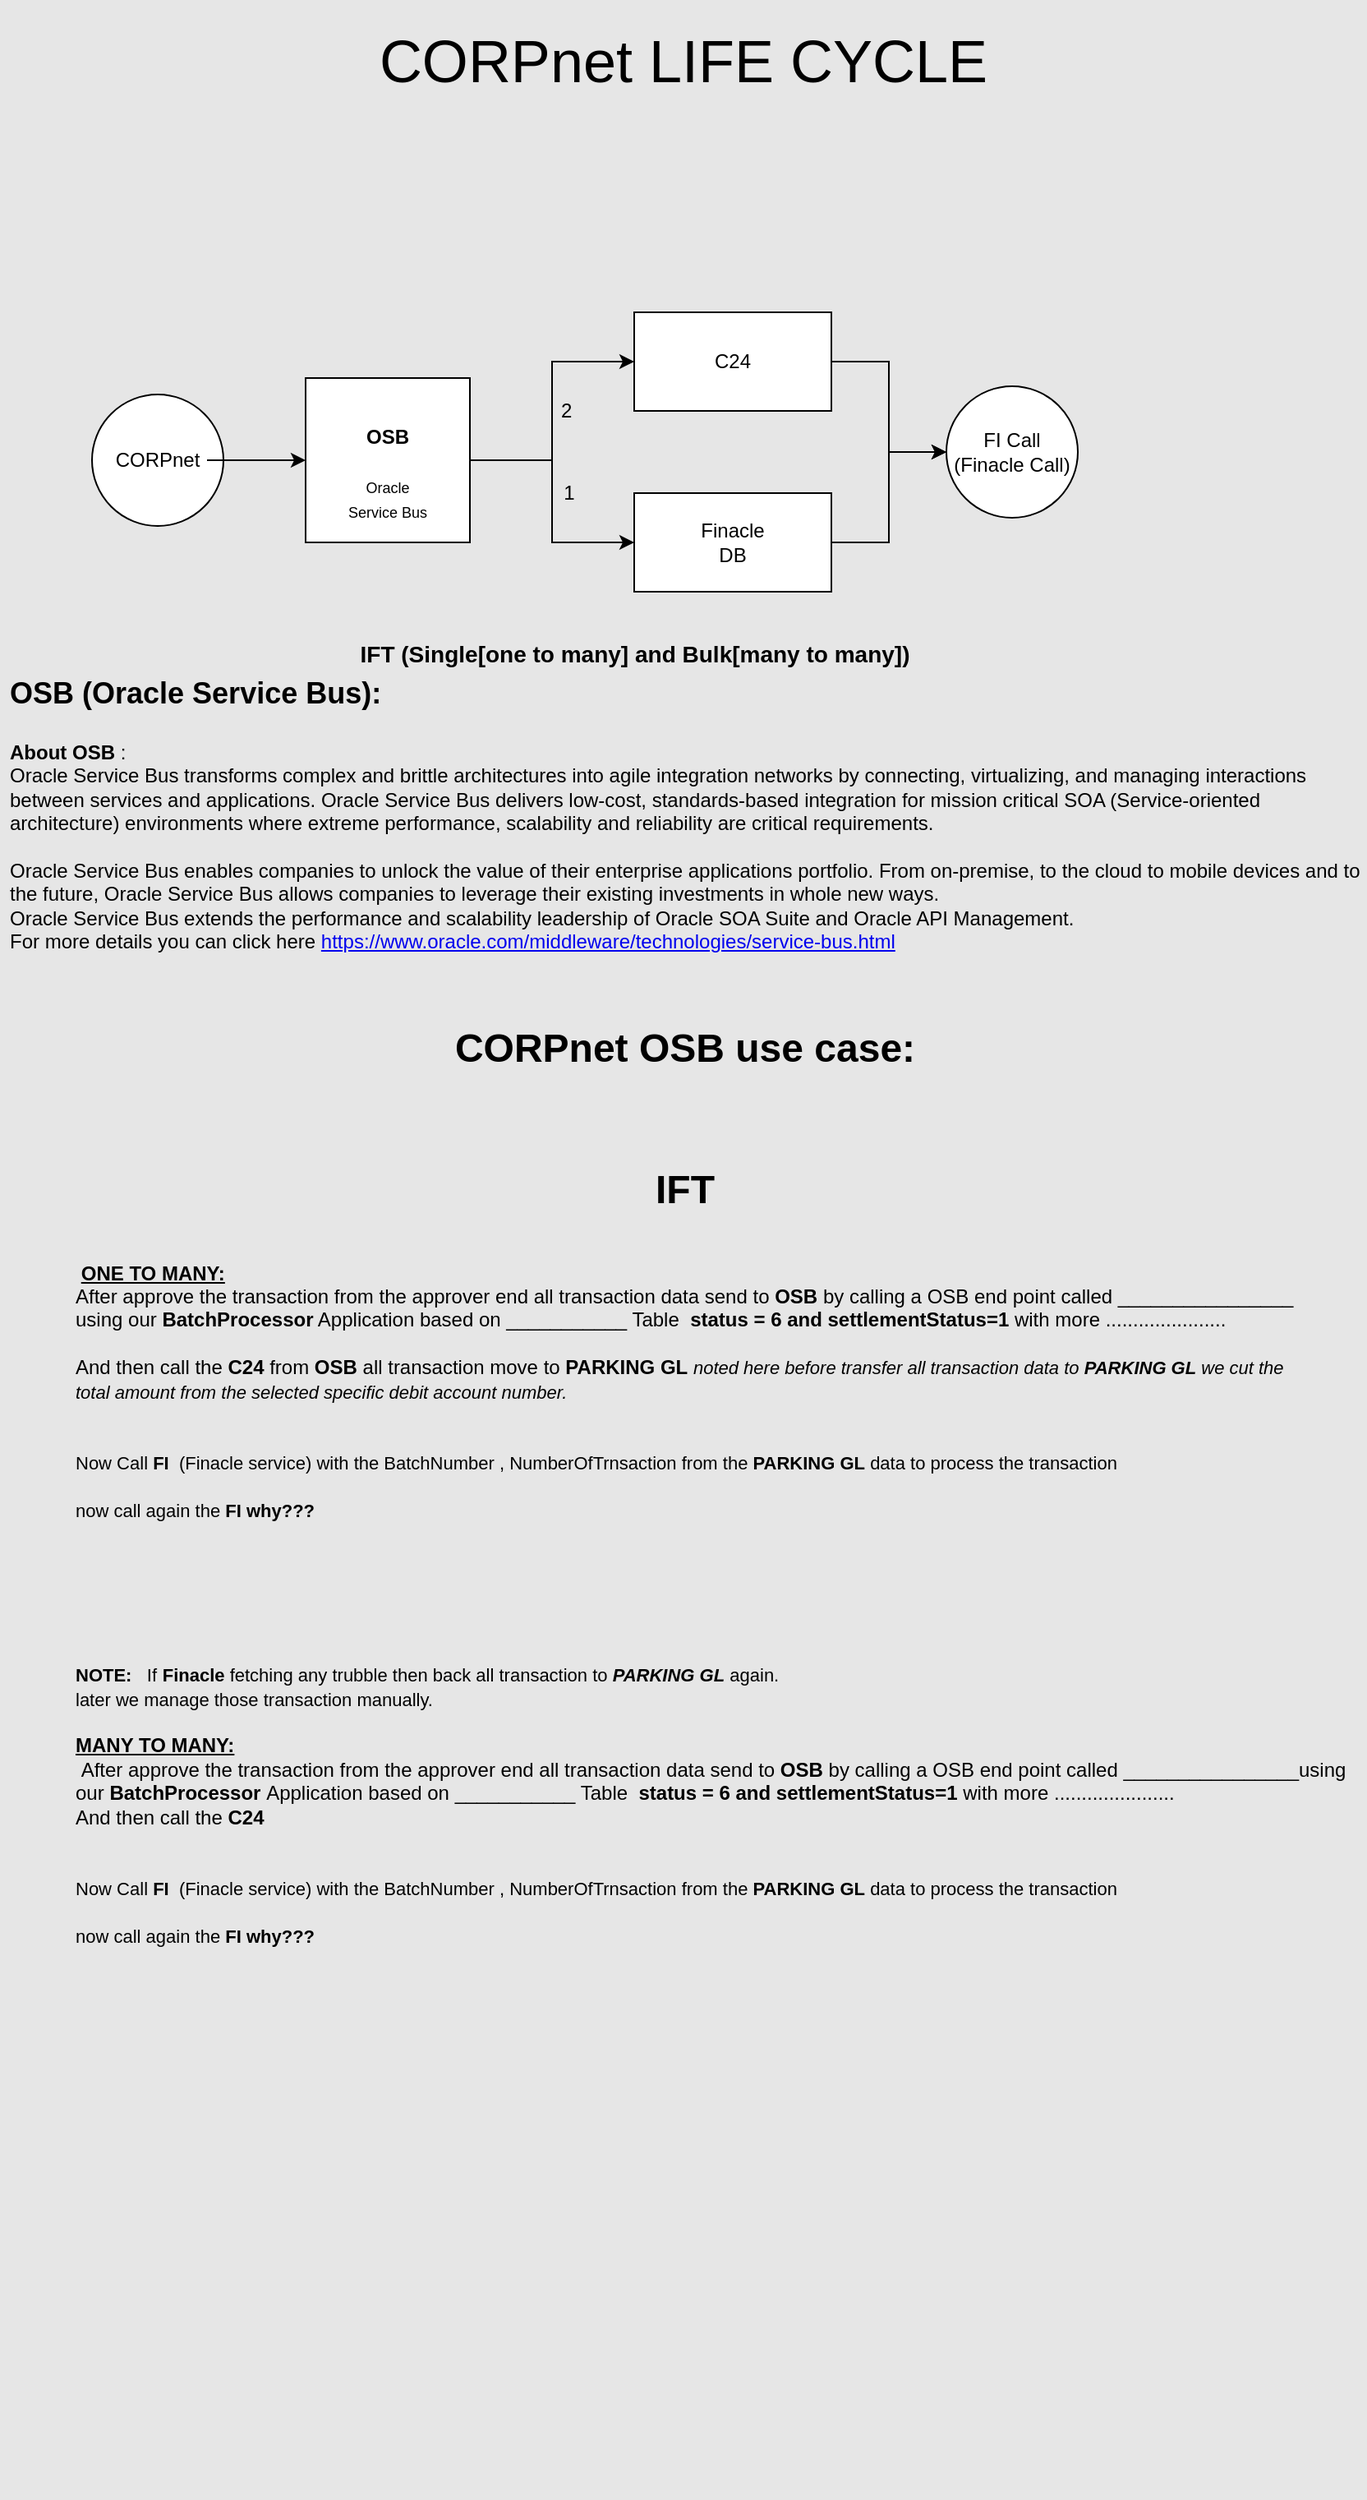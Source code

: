 <mxfile version="17.1.3" type="github">
  <diagram id="prtHgNgQTEPvFCAcTncT" name="Page-1">
    <mxGraphModel dx="2563" dy="968" grid="1" gridSize="10" guides="1" tooltips="1" connect="1" arrows="1" fold="1" page="1" pageScale="1" pageWidth="827" pageHeight="1169" background="#E6E6E6" math="0" shadow="0">
      <root>
        <mxCell id="0" />
        <mxCell id="1" parent="0" />
        <mxCell id="cCzKmeD9UwWFpZYX1pDj-1" value="" style="ellipse;whiteSpace=wrap;html=1;aspect=fixed;" parent="1" vertex="1">
          <mxGeometry x="40" y="310" width="80" height="80" as="geometry" />
        </mxCell>
        <mxCell id="cCzKmeD9UwWFpZYX1pDj-6" style="edgeStyle=orthogonalEdgeStyle;rounded=0;orthogonalLoop=1;jettySize=auto;html=1;entryX=0;entryY=0.5;entryDx=0;entryDy=0;" parent="1" source="cCzKmeD9UwWFpZYX1pDj-2" target="cCzKmeD9UwWFpZYX1pDj-3" edge="1">
          <mxGeometry relative="1" as="geometry" />
        </mxCell>
        <mxCell id="cCzKmeD9UwWFpZYX1pDj-2" value="CORPnet" style="text;html=1;strokeColor=none;fillColor=none;align=center;verticalAlign=middle;whiteSpace=wrap;rounded=0;" parent="1" vertex="1">
          <mxGeometry x="50" y="335" width="60" height="30" as="geometry" />
        </mxCell>
        <mxCell id="cCzKmeD9UwWFpZYX1pDj-10" style="edgeStyle=orthogonalEdgeStyle;rounded=0;orthogonalLoop=1;jettySize=auto;html=1;entryX=0;entryY=0.5;entryDx=0;entryDy=0;fontSize=9;" parent="1" source="cCzKmeD9UwWFpZYX1pDj-3" target="cCzKmeD9UwWFpZYX1pDj-9" edge="1">
          <mxGeometry relative="1" as="geometry" />
        </mxCell>
        <mxCell id="cCzKmeD9UwWFpZYX1pDj-11" style="edgeStyle=orthogonalEdgeStyle;rounded=0;orthogonalLoop=1;jettySize=auto;html=1;entryX=0;entryY=0.5;entryDx=0;entryDy=0;fontSize=9;" parent="1" source="cCzKmeD9UwWFpZYX1pDj-3" target="cCzKmeD9UwWFpZYX1pDj-8" edge="1">
          <mxGeometry relative="1" as="geometry" />
        </mxCell>
        <mxCell id="cCzKmeD9UwWFpZYX1pDj-3" value="" style="whiteSpace=wrap;html=1;aspect=fixed;" parent="1" vertex="1">
          <mxGeometry x="170" y="300" width="100" height="100" as="geometry" />
        </mxCell>
        <mxCell id="cCzKmeD9UwWFpZYX1pDj-7" value="&lt;h4&gt;OSB&lt;/h4&gt;&lt;font style=&quot;font-size: 9px&quot;&gt;Oracle Service Bus&lt;/font&gt;" style="text;html=1;strokeColor=none;fillColor=none;align=center;verticalAlign=middle;whiteSpace=wrap;rounded=0;" parent="1" vertex="1">
          <mxGeometry x="190" y="340" width="60" height="20" as="geometry" />
        </mxCell>
        <mxCell id="cCzKmeD9UwWFpZYX1pDj-23" value="" style="edgeStyle=orthogonalEdgeStyle;rounded=0;orthogonalLoop=1;jettySize=auto;html=1;fontSize=12;" parent="1" source="cCzKmeD9UwWFpZYX1pDj-8" target="cCzKmeD9UwWFpZYX1pDj-17" edge="1">
          <mxGeometry relative="1" as="geometry" />
        </mxCell>
        <mxCell id="cCzKmeD9UwWFpZYX1pDj-8" value="&lt;font style=&quot;font-size: 12px&quot;&gt;C24&lt;/font&gt;" style="rounded=0;whiteSpace=wrap;html=1;fontSize=9;" parent="1" vertex="1">
          <mxGeometry x="370" y="260" width="120" height="60" as="geometry" />
        </mxCell>
        <mxCell id="cCzKmeD9UwWFpZYX1pDj-24" value="" style="edgeStyle=orthogonalEdgeStyle;rounded=0;orthogonalLoop=1;jettySize=auto;html=1;fontSize=12;" parent="1" source="cCzKmeD9UwWFpZYX1pDj-9" target="cCzKmeD9UwWFpZYX1pDj-17" edge="1">
          <mxGeometry relative="1" as="geometry" />
        </mxCell>
        <mxCell id="cCzKmeD9UwWFpZYX1pDj-9" value="" style="rounded=0;whiteSpace=wrap;html=1;fontSize=9;" parent="1" vertex="1">
          <mxGeometry x="370" y="370" width="120" height="60" as="geometry" />
        </mxCell>
        <mxCell id="cCzKmeD9UwWFpZYX1pDj-12" value="Finacle DB" style="text;html=1;strokeColor=none;fillColor=none;align=center;verticalAlign=middle;whiteSpace=wrap;rounded=0;fontSize=12;" parent="1" vertex="1">
          <mxGeometry x="400" y="385" width="60" height="30" as="geometry" />
        </mxCell>
        <mxCell id="cCzKmeD9UwWFpZYX1pDj-13" value="1" style="text;html=1;align=center;verticalAlign=middle;resizable=0;points=[];autosize=1;strokeColor=none;fillColor=none;fontSize=12;" parent="1" vertex="1">
          <mxGeometry x="320" y="360" width="20" height="20" as="geometry" />
        </mxCell>
        <mxCell id="cCzKmeD9UwWFpZYX1pDj-14" value="&amp;nbsp; &amp;nbsp; &amp;nbsp; &amp;nbsp; 2" style="text;html=1;align=center;verticalAlign=middle;resizable=0;points=[];autosize=1;strokeColor=none;fillColor=none;fontSize=12;" parent="1" vertex="1">
          <mxGeometry x="290" y="310" width="50" height="20" as="geometry" />
        </mxCell>
        <mxCell id="cCzKmeD9UwWFpZYX1pDj-17" value="FI Call&lt;br&gt;(Finacle Call)" style="ellipse;whiteSpace=wrap;html=1;aspect=fixed;fontSize=12;" parent="1" vertex="1">
          <mxGeometry x="560" y="305" width="80" height="80" as="geometry" />
        </mxCell>
        <mxCell id="cCzKmeD9UwWFpZYX1pDj-25" value="&lt;h1&gt;&lt;span&gt;&lt;font style=&quot;font-size: 18px&quot;&gt;OSB (Oracle Service Bus):&lt;/font&gt;&lt;/span&gt;&lt;/h1&gt;&lt;div&gt;&lt;div&gt;&lt;b&gt;About OSB&amp;nbsp;&lt;/b&gt;:&lt;/div&gt;&lt;div&gt;Oracle Service Bus transforms complex and brittle architectures into agile integration networks by connecting, virtualizing, and managing interactions between services and applications. Oracle Service Bus delivers low-cost, standards-based integration for mission critical SOA (Service-oriented architecture) environments where extreme performance, scalability and reliability are critical requirements.&lt;/div&gt;&lt;div&gt;&lt;br&gt;&lt;/div&gt;&lt;div&gt;Oracle Service Bus enables companies to unlock the value of their enterprise applications portfolio. From on-premise, to the cloud to mobile devices and to the future, Oracle Service Bus allows companies to leverage their existing investments in whole new ways.&lt;/div&gt;&lt;div&gt;Oracle Service Bus extends the performance and scalability leadership of Oracle SOA Suite and Oracle API Management.&lt;/div&gt;&lt;div&gt;For more details you can click here&amp;nbsp;&lt;a href=&quot;https://www.oracle.com/middleware/technologies/service-bus.html&quot;&gt;https://www.oracle.com/middleware/technologies/service-bus.html&lt;/a&gt;&lt;/div&gt;&lt;div&gt;&lt;br&gt;&lt;/div&gt;&lt;div style=&quot;text-align: center&quot;&gt;&lt;b&gt;&lt;font style=&quot;font-size: 24px&quot;&gt;&lt;br&gt;&lt;/font&gt;&lt;/b&gt;&lt;/div&gt;&lt;div style=&quot;text-align: center&quot;&gt;&lt;b&gt;&lt;font style=&quot;font-size: 24px&quot;&gt;CORPnet OSB use case:&lt;/font&gt;&lt;/b&gt;&lt;/div&gt;&lt;div style=&quot;text-align: center&quot;&gt;&lt;b&gt;&lt;font style=&quot;font-size: 24px&quot;&gt;&lt;br&gt;&lt;/font&gt;&lt;/b&gt;&lt;/div&gt;&lt;div style=&quot;text-align: center&quot;&gt;&lt;b&gt;&lt;font style=&quot;font-size: 24px&quot;&gt;&lt;br&gt;&lt;/font&gt;&lt;/b&gt;&lt;/div&gt;&lt;div style=&quot;text-align: center&quot;&gt;&lt;b&gt;&lt;font style=&quot;font-size: 24px&quot;&gt;IFT&lt;/font&gt;&lt;/b&gt;&lt;/div&gt;&lt;div style=&quot;text-align: center&quot;&gt;&lt;b&gt;&lt;font style=&quot;font-size: 24px&quot;&gt;&lt;br&gt;&lt;/font&gt;&lt;/b&gt;&lt;/div&gt;&lt;div&gt;&lt;b&gt;&lt;span&gt;	&amp;nbsp;&lt;/span&gt;&amp;nbsp; &amp;nbsp; &amp;nbsp; &amp;nbsp; &amp;nbsp; &amp;nbsp;&amp;nbsp;&lt;u&gt;ONE TO MANY:&lt;/u&gt;&lt;/b&gt;&lt;/div&gt;&lt;blockquote style=&quot;margin: 0px 0px 0px 40px ; border: none ; padding: 0px&quot;&gt;&lt;div&gt;&lt;/div&gt;&lt;/blockquote&gt;&lt;/div&gt;&lt;blockquote style=&quot;margin: 0 0 0 40px ; border: none ; padding: 0px&quot;&gt;&lt;div&gt;&lt;div&gt;&lt;span&gt;After approve the transaction from the approver end all transaction data send to &lt;/span&gt;&lt;b&gt;OSB&lt;/b&gt;&lt;span&gt;&amp;nbsp;by calling a OSB end point called ________________&lt;/span&gt;&lt;/div&gt;&lt;/div&gt;&lt;div&gt;using our &lt;b&gt;BatchProcessor&lt;/b&gt; Application based on ___________ Table&amp;nbsp; &lt;b&gt;status = 6 and settlementStatus=1&lt;/b&gt; with more ......................&lt;/div&gt;&lt;div&gt;&lt;br&gt;&lt;/div&gt;&lt;div&gt;And then call the &lt;b&gt;C24 &lt;/b&gt;from&lt;b&gt; OSB&amp;nbsp;&lt;/b&gt;all transaction move to&amp;nbsp;&lt;b&gt;PARKING GL&lt;/b&gt;&amp;nbsp;&lt;i&gt;&lt;font style=&quot;font-size: 11px&quot;&gt;noted here before transfer all transaction data to &lt;b&gt;PARKING GL&lt;/b&gt;&amp;nbsp;we cut the&amp;nbsp;&lt;/font&gt;&lt;/i&gt;&lt;/div&gt;&lt;div&gt;&lt;i&gt;&lt;font style=&quot;font-size: 11px&quot;&gt;total amount from the selected specific debit account number.&lt;/font&gt;&lt;/i&gt;&lt;/div&gt;&lt;div&gt;&lt;i&gt;&lt;font style=&quot;font-size: 11px&quot;&gt;&lt;br&gt;&lt;/font&gt;&lt;/i&gt;&lt;/div&gt;&lt;div&gt;&lt;i&gt;&lt;font style=&quot;font-size: 11px&quot;&gt;&lt;br&gt;&lt;/font&gt;&lt;/i&gt;&lt;/div&gt;&lt;div&gt;&lt;span style=&quot;font-size: 11px&quot;&gt;Now Call &lt;b&gt;FI&amp;nbsp;&amp;nbsp;&lt;/b&gt;(Finacle service) with the BatchNumber , NumberOfTrnsaction&lt;b&gt;&amp;nbsp;&lt;/b&gt;from the&amp;nbsp;&lt;/span&gt;&lt;span&gt;&lt;font style=&quot;font-size: 11px&quot;&gt;&lt;b&gt;PARKING GL&lt;/b&gt;&lt;b style=&quot;font-style: italic&quot;&gt; &lt;/b&gt;data to process the transaction&lt;/font&gt;&lt;/span&gt;&lt;/div&gt;&lt;div&gt;&lt;span&gt;&lt;font style=&quot;font-size: 11px&quot;&gt;&lt;br&gt;&lt;/font&gt;&lt;/span&gt;&lt;/div&gt;&lt;div&gt;&lt;font style=&quot;font-size: 11px&quot;&gt;now call again the &lt;b&gt;FI why???&lt;/b&gt;&lt;/font&gt;&lt;/div&gt;&lt;div&gt;&lt;span&gt;&lt;font style=&quot;font-size: 11px&quot;&gt;&lt;b&gt;&lt;br&gt;&lt;/b&gt;&lt;/font&gt;&lt;/span&gt;&lt;/div&gt;&lt;div&gt;&lt;span&gt;&lt;font style=&quot;font-size: 11px&quot;&gt;&lt;b&gt;&lt;br&gt;&lt;/b&gt;&lt;/font&gt;&lt;/span&gt;&lt;/div&gt;&lt;div&gt;&lt;span&gt;&lt;font style=&quot;font-size: 11px&quot;&gt;&lt;b&gt;&lt;br&gt;&lt;/b&gt;&lt;/font&gt;&lt;/span&gt;&lt;/div&gt;&lt;div&gt;&lt;span&gt;&lt;font style=&quot;font-size: 11px&quot;&gt;&lt;b&gt;&lt;br&gt;&lt;/b&gt;&lt;/font&gt;&lt;/span&gt;&lt;/div&gt;&lt;div&gt;&lt;span&gt;&lt;font style=&quot;font-size: 11px&quot;&gt;&lt;b&gt;&lt;br&gt;&lt;/b&gt;&lt;/font&gt;&lt;/span&gt;&lt;/div&gt;&lt;div&gt;&lt;span&gt;&lt;font style=&quot;font-size: 11px&quot;&gt;&lt;b&gt;&lt;br&gt;&lt;/b&gt;&lt;/font&gt;&lt;/span&gt;&lt;/div&gt;&lt;div&gt;&lt;font&gt;&lt;b style=&quot;font-size: 11px&quot;&gt;NOTE:&amp;nbsp; &amp;nbsp;&lt;/b&gt;&lt;span style=&quot;font-size: 11px&quot;&gt;If&lt;/span&gt; &lt;b style=&quot;font-size: 11px&quot;&gt;Finacle&amp;nbsp;&lt;/b&gt;&lt;span style=&quot;font-size: 11px&quot;&gt;fetching&lt;b&gt; &lt;/b&gt;any t&lt;/span&gt;&lt;/font&gt;&lt;span style=&quot;font-size: 11px&quot;&gt;rubble then back all transaction to&amp;nbsp;&lt;/span&gt;&lt;span&gt;&lt;font style=&quot;font-size: 11px&quot;&gt;&lt;b style=&quot;font-style: italic&quot;&gt;PARKING GL&lt;/b&gt;&lt;i&gt;&amp;nbsp;&lt;/i&gt;again.&amp;nbsp;&lt;/font&gt;&lt;/span&gt;&lt;/div&gt;&lt;div&gt;&lt;span&gt;&lt;font style=&quot;font-size: 11px&quot;&gt;later we manage those transaction manually.&lt;i&gt;&amp;nbsp;&lt;/i&gt;&lt;/font&gt;&lt;/span&gt;&lt;/div&gt;&lt;div&gt;&lt;u&gt;&lt;b&gt;&lt;br&gt;&lt;/b&gt;&lt;/u&gt;&lt;/div&gt;&lt;div&gt;&lt;u&gt;&lt;b&gt;MANY TO MANY:&lt;/b&gt;&lt;/u&gt;&lt;br&gt;&lt;/div&gt;&lt;div&gt;&amp;nbsp;After approve the transaction from the approver end all transaction data send to&amp;nbsp;&lt;b&gt;OSB&lt;/b&gt;&amp;nbsp;by calling a OSB end point called ________________using our&amp;nbsp;&lt;b&gt;BatchProcessor&lt;/b&gt;&amp;nbsp;Application based on ___________ &lt;span&gt;Table&amp;nbsp; &lt;b&gt;status = 6 and settlementStatus=1&lt;/b&gt; with more ......................&lt;/span&gt;&lt;/div&gt;&lt;div&gt;&lt;div&gt;And then call the&amp;nbsp;&lt;b&gt;C24&amp;nbsp;&lt;/b&gt;&lt;/div&gt;&lt;div&gt;&lt;br&gt;&lt;/div&gt;&lt;div&gt;&lt;br&gt;&lt;/div&gt;&lt;div&gt;&lt;span style=&quot;font-size: 11px&quot;&gt;Now Call&amp;nbsp;&lt;b&gt;FI&amp;nbsp;&amp;nbsp;&lt;/b&gt;(Finacle service) with the BatchNumber , NumberOfTrnsaction&lt;b&gt;&amp;nbsp;&lt;/b&gt;from the&amp;nbsp;&lt;/span&gt;&lt;font style=&quot;font-size: 11px&quot;&gt;&lt;b&gt;PARKING GL&lt;/b&gt;&lt;b style=&quot;font-style: italic&quot;&gt;&amp;nbsp;&lt;/b&gt;data to process the transaction&lt;/font&gt;&lt;/div&gt;&lt;div&gt;&lt;font style=&quot;font-size: 11px&quot;&gt;&lt;br&gt;&lt;/font&gt;&lt;/div&gt;&lt;div&gt;&lt;font style=&quot;font-size: 11px&quot;&gt;now call again the&amp;nbsp;&lt;b&gt;FI why???&lt;/b&gt;&lt;/font&gt;&lt;/div&gt;&lt;/div&gt;&lt;div&gt;&lt;font&gt;&lt;span style=&quot;font-size: 11px&quot;&gt;&amp;nbsp;&lt;/span&gt;&lt;/font&gt;&lt;/div&gt;&lt;/blockquote&gt;&lt;div&gt;&lt;b&gt;&lt;br&gt;&lt;/b&gt;&lt;/div&gt;&lt;div&gt;&lt;b&gt;&lt;br&gt;&lt;/b&gt;&lt;/div&gt;&lt;div&gt;&lt;br&gt;&lt;/div&gt;" style="text;html=1;strokeColor=none;fillColor=none;spacing=5;spacingTop=-20;overflow=hidden;rounded=0;fontSize=12;labelBackgroundColor=none;labelBorderColor=none;whiteSpace=wrap;direction=west;" parent="1" vertex="1">
          <mxGeometry x="-15" y="470" width="830" height="1120" as="geometry" />
        </mxCell>
        <mxCell id="cCzKmeD9UwWFpZYX1pDj-26" value="&lt;h1&gt;&lt;span style=&quot;font-weight: normal&quot;&gt;&lt;font style=&quot;font-size: 36px&quot;&gt;CORPnet LIFE CYCLE&lt;/font&gt;&lt;/span&gt;&lt;/h1&gt;" style="text;html=1;strokeColor=none;fillColor=none;spacing=5;spacingTop=-20;whiteSpace=wrap;overflow=hidden;rounded=0;fontSize=12;align=center;" parent="1" vertex="1">
          <mxGeometry x="10" y="80" width="780" height="50" as="geometry" />
        </mxCell>
        <mxCell id="cCzKmeD9UwWFpZYX1pDj-27" value="&lt;font style=&quot;font-size: 14px&quot;&gt;&lt;b&gt;IFT (Single[one to many] and Bulk[many to many])&lt;/b&gt;&lt;/font&gt;" style="text;html=1;align=center;verticalAlign=middle;resizable=0;points=[];autosize=1;strokeColor=none;fillColor=none;fontSize=36;" parent="1" vertex="1">
          <mxGeometry x="195" y="430" width="350" height="60" as="geometry" />
        </mxCell>
      </root>
    </mxGraphModel>
  </diagram>
</mxfile>
